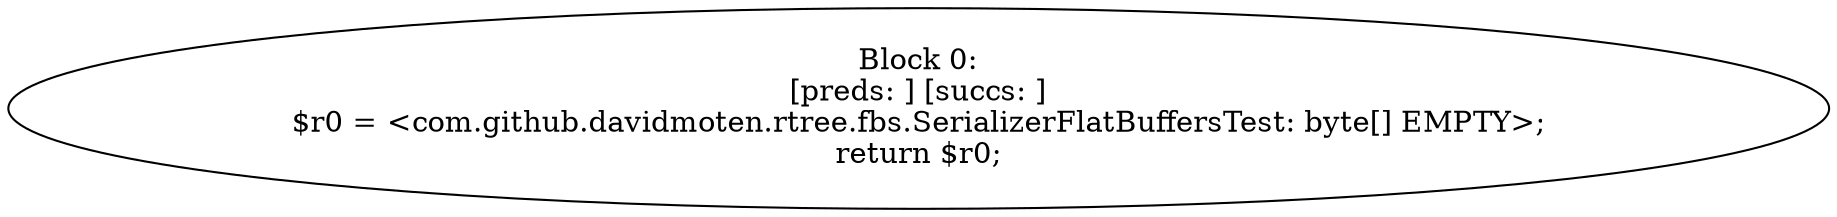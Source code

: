 digraph "unitGraph" {
    "Block 0:
[preds: ] [succs: ]
$r0 = <com.github.davidmoten.rtree.fbs.SerializerFlatBuffersTest: byte[] EMPTY>;
return $r0;
"
}
